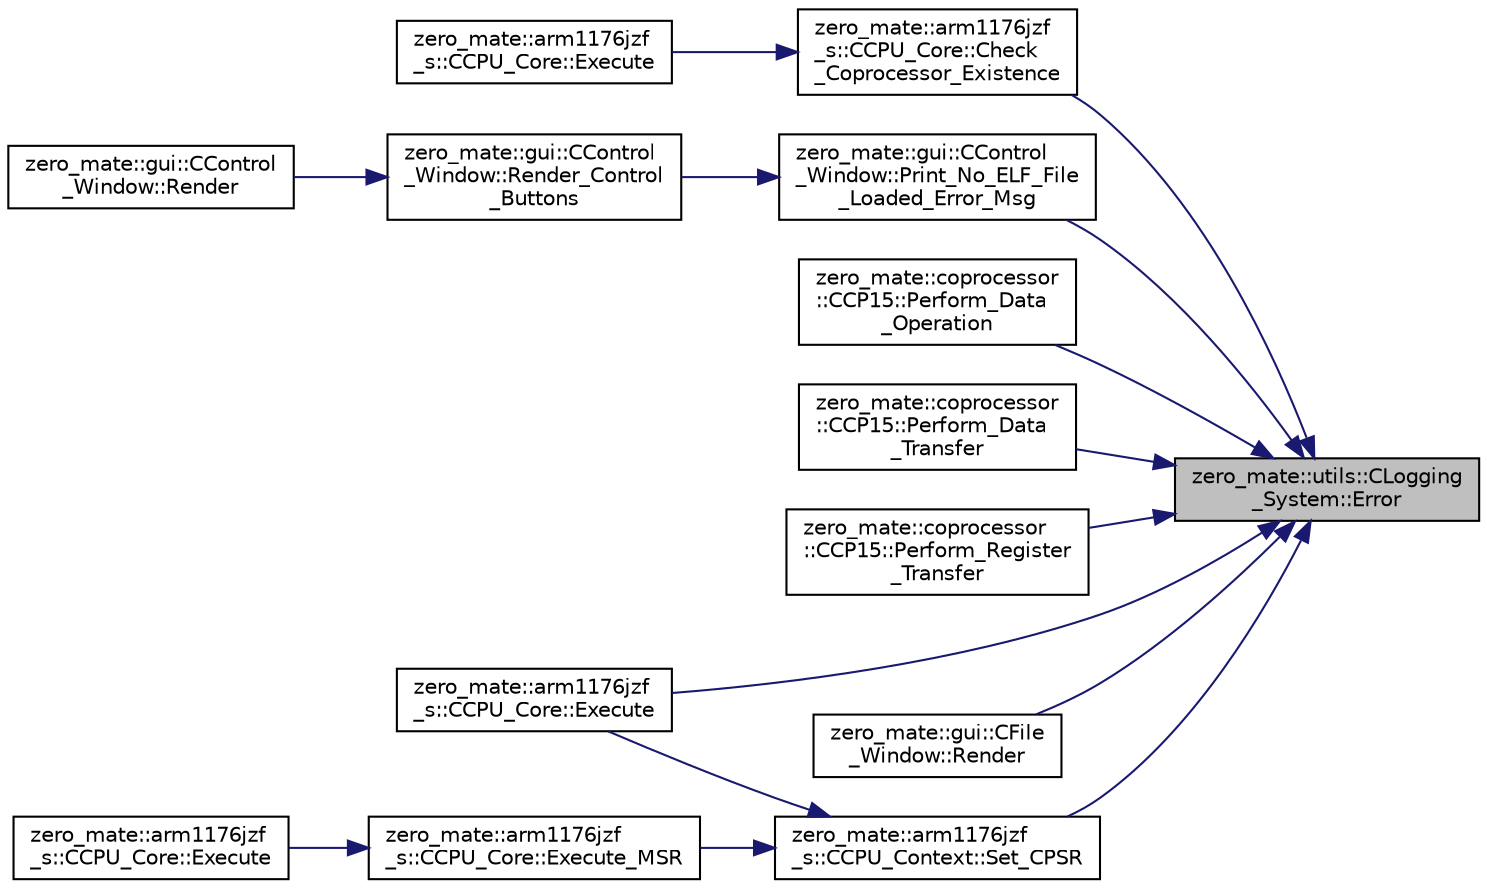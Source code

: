 digraph "zero_mate::utils::CLogging_System::Error"
{
 // LATEX_PDF_SIZE
  bgcolor="transparent";
  edge [fontname="Helvetica",fontsize="10",labelfontname="Helvetica",labelfontsize="10"];
  node [fontname="Helvetica",fontsize="10",shape=record];
  rankdir="RL";
  Node1 [label="zero_mate::utils::CLogging\l_System::Error",height=0.2,width=0.4,color="black", fillcolor="grey75", style="filled", fontcolor="black",tooltip=" "];
  Node1 -> Node2 [dir="back",color="midnightblue",fontsize="10",style="solid",fontname="Helvetica"];
  Node2 [label="zero_mate::arm1176jzf\l_s::CCPU_Core::Check\l_Coprocessor_Existence",height=0.2,width=0.4,color="black",URL="$classzero__mate_1_1arm1176jzf__s_1_1CCPU__Core.html#ad2c251aa49f9dc14f692a986ef3a090b",tooltip="Checks if a coprocessor of a given id is present of not."];
  Node2 -> Node3 [dir="back",color="midnightblue",fontsize="10",style="solid",fontname="Helvetica"];
  Node3 [label="zero_mate::arm1176jzf\l_s::CCPU_Core::Execute",height=0.2,width=0.4,color="black",URL="$classzero__mate_1_1arm1176jzf__s_1_1CCPU__Core.html#ae54c96b9b4395337b22c4ce3686d7862",tooltip="Executes a coprocessor register transfer instruction (coprocessor instruction (1))."];
  Node1 -> Node4 [dir="back",color="midnightblue",fontsize="10",style="solid",fontname="Helvetica"];
  Node4 [label="zero_mate::arm1176jzf\l_s::CCPU_Core::Execute",height=0.2,width=0.4,color="black",URL="$classzero__mate_1_1arm1176jzf__s_1_1CCPU__Core.html#a92c997ad914fb73cec7feb5fa26d8ead",tooltip="Executes a data processing instruction."];
  Node1 -> Node5 [dir="back",color="midnightblue",fontsize="10",style="solid",fontname="Helvetica"];
  Node5 [label="zero_mate::coprocessor\l::CCP15::Perform_Data\l_Operation",height=0.2,width=0.4,color="black",URL="$classzero__mate_1_1coprocessor_1_1CCP15.html#ad77826237c15f2dae64384f0615cf139",tooltip=" "];
  Node1 -> Node6 [dir="back",color="midnightblue",fontsize="10",style="solid",fontname="Helvetica"];
  Node6 [label="zero_mate::coprocessor\l::CCP15::Perform_Data\l_Transfer",height=0.2,width=0.4,color="black",URL="$classzero__mate_1_1coprocessor_1_1CCP15.html#a945c53f9e128ebfe380e96e02988d3f0",tooltip=" "];
  Node1 -> Node7 [dir="back",color="midnightblue",fontsize="10",style="solid",fontname="Helvetica"];
  Node7 [label="zero_mate::coprocessor\l::CCP15::Perform_Register\l_Transfer",height=0.2,width=0.4,color="black",URL="$classzero__mate_1_1coprocessor_1_1CCP15.html#aa6e5433a8d6dd2203585c7cf9696a85e",tooltip=" "];
  Node1 -> Node8 [dir="back",color="midnightblue",fontsize="10",style="solid",fontname="Helvetica"];
  Node8 [label="zero_mate::gui::CControl\l_Window::Print_No_ELF_File\l_Loaded_Error_Msg",height=0.2,width=0.4,color="black",URL="$classzero__mate_1_1gui_1_1CControl__Window.html#a46cc1dd042f93990abb7b0b68f566a2d",tooltip=" "];
  Node8 -> Node9 [dir="back",color="midnightblue",fontsize="10",style="solid",fontname="Helvetica"];
  Node9 [label="zero_mate::gui::CControl\l_Window::Render_Control\l_Buttons",height=0.2,width=0.4,color="black",URL="$classzero__mate_1_1gui_1_1CControl__Window.html#a9be0d8c611ece954a13f3763744b074f",tooltip=" "];
  Node9 -> Node10 [dir="back",color="midnightblue",fontsize="10",style="solid",fontname="Helvetica"];
  Node10 [label="zero_mate::gui::CControl\l_Window::Render",height=0.2,width=0.4,color="black",URL="$classzero__mate_1_1gui_1_1CControl__Window.html#aabafaf7d45b7c4516719dce03772ee5a",tooltip=" "];
  Node1 -> Node11 [dir="back",color="midnightblue",fontsize="10",style="solid",fontname="Helvetica"];
  Node11 [label="zero_mate::gui::CFile\l_Window::Render",height=0.2,width=0.4,color="black",URL="$classzero__mate_1_1gui_1_1CFile__Window.html#affaac4b63e2d16566e84c333a0f48468",tooltip=" "];
  Node1 -> Node12 [dir="back",color="midnightblue",fontsize="10",style="solid",fontname="Helvetica"];
  Node12 [label="zero_mate::arm1176jzf\l_s::CCPU_Context::Set_CPSR",height=0.2,width=0.4,color="black",URL="$classzero__mate_1_1arm1176jzf__s_1_1CCPU__Context.html#a53765299c790cc790e15deb2c701bd2a",tooltip=" "];
  Node12 -> Node4 [dir="back",color="midnightblue",fontsize="10",style="solid",fontname="Helvetica"];
  Node12 -> Node13 [dir="back",color="midnightblue",fontsize="10",style="solid",fontname="Helvetica"];
  Node13 [label="zero_mate::arm1176jzf\l_s::CCPU_Core::Execute_MSR",height=0.2,width=0.4,color="black",URL="$classzero__mate_1_1arm1176jzf__s_1_1CCPU__Core.html#abe7461d09a52f28f99037717f61975c6",tooltip="Executes an MSR instruction (move data to CPSR/SPSR from an ARM register)."];
  Node13 -> Node14 [dir="back",color="midnightblue",fontsize="10",style="solid",fontname="Helvetica"];
  Node14 [label="zero_mate::arm1176jzf\l_s::CCPU_Core::Execute",height=0.2,width=0.4,color="black",URL="$classzero__mate_1_1arm1176jzf__s_1_1CCPU__Core.html#a3a90c040b3cbe4545a9acc5e35acdd45",tooltip="Executes a PSR transfer instruction."];
}
